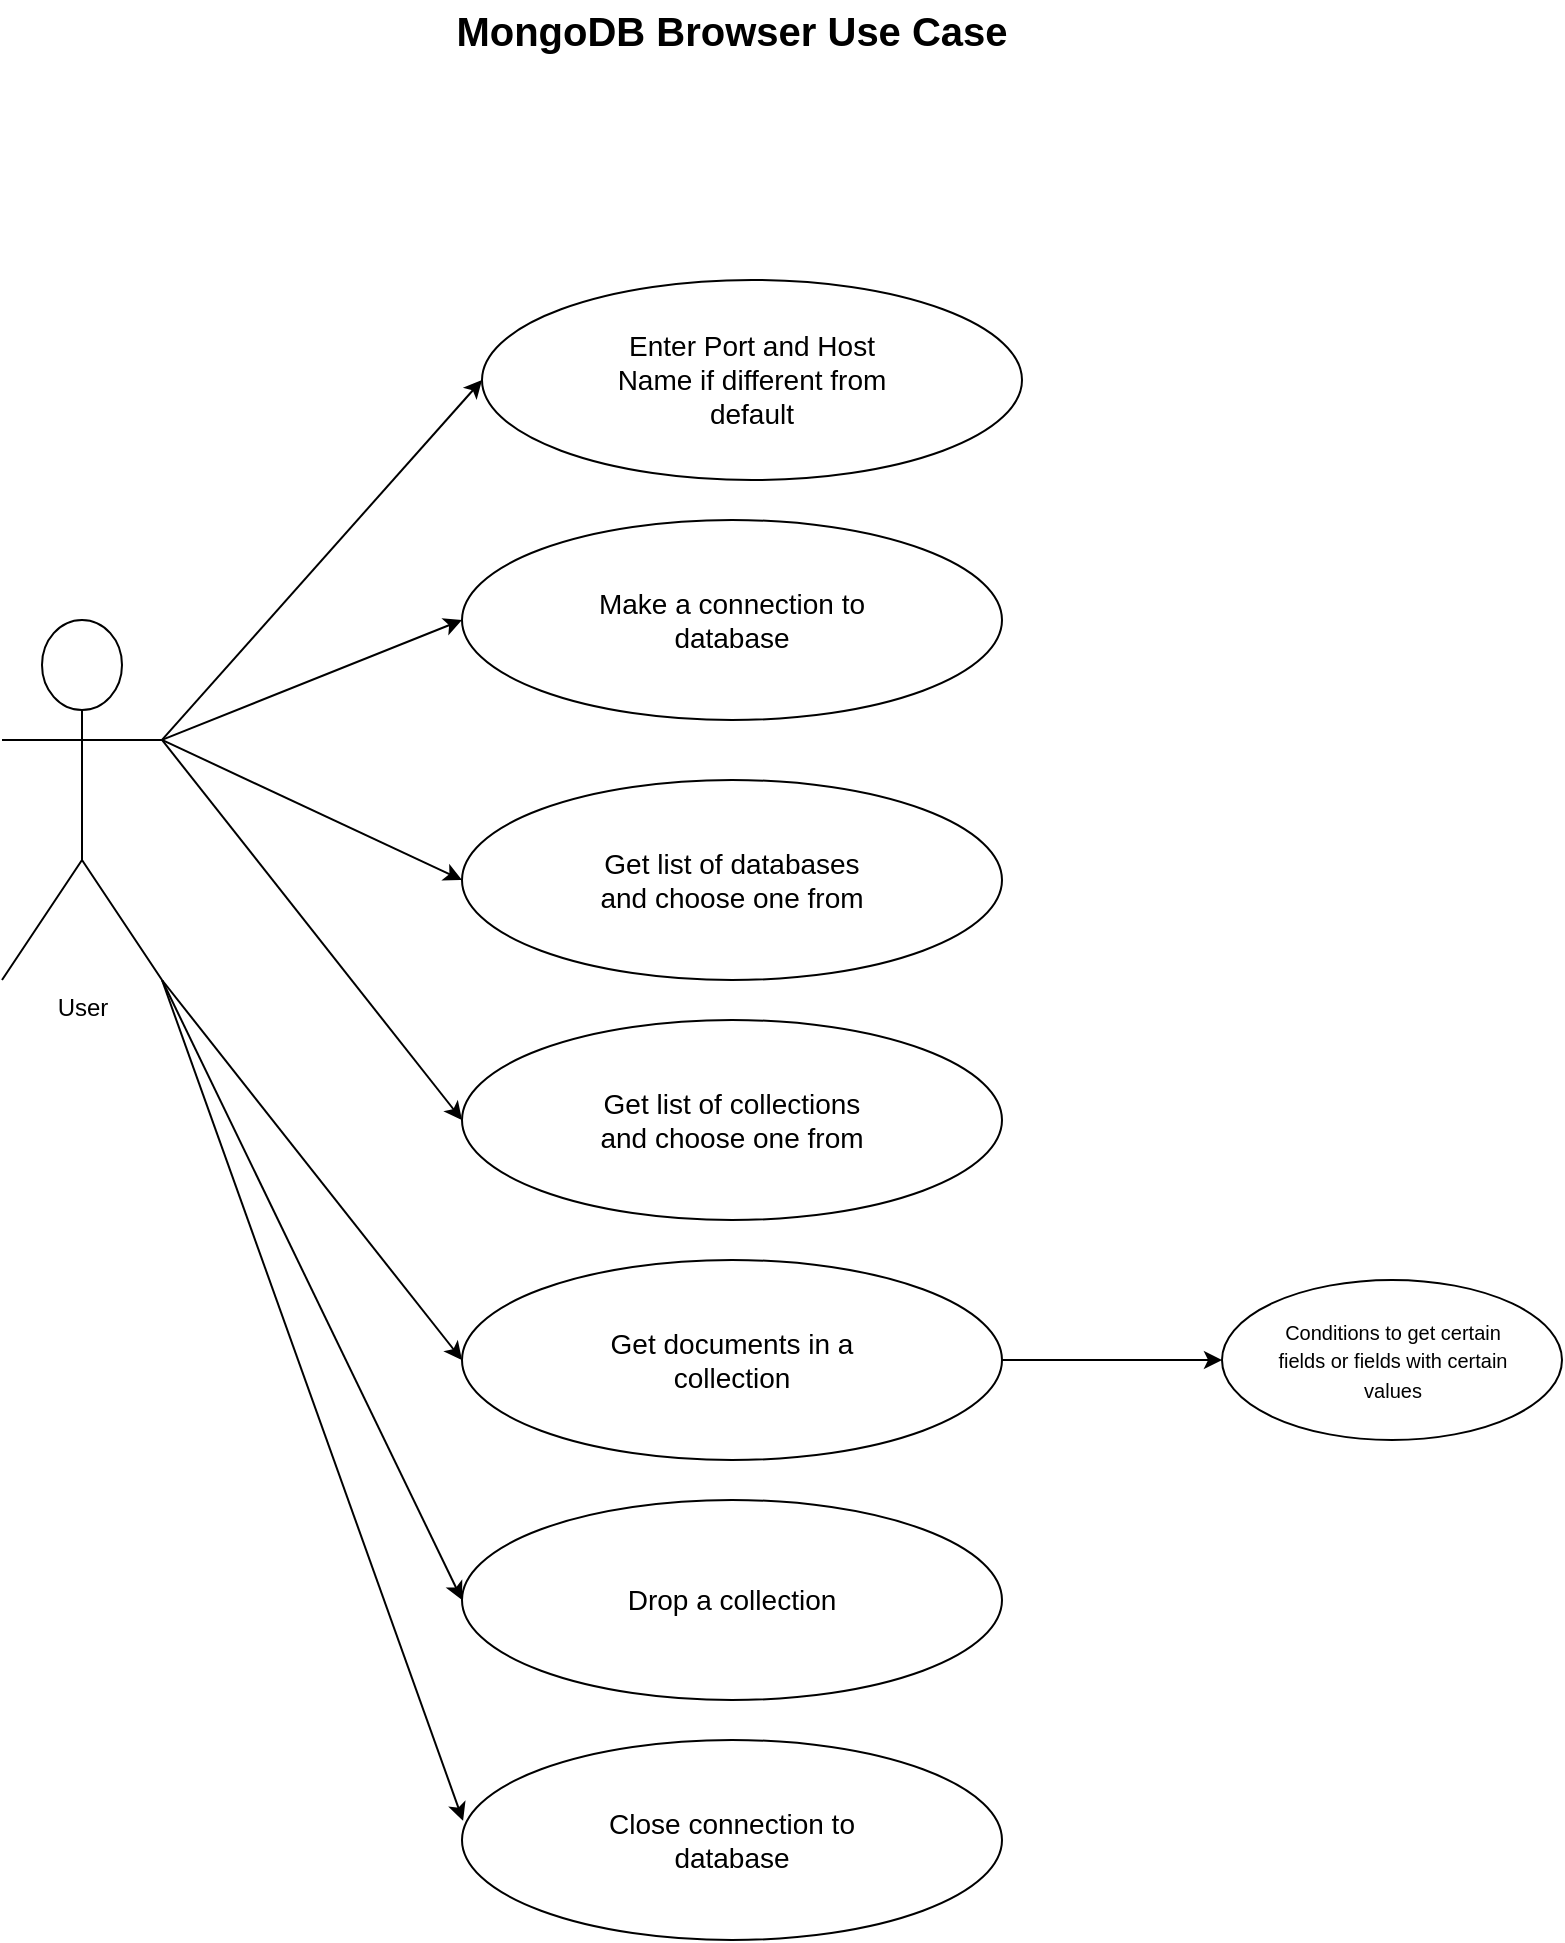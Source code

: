 <mxfile version="21.1.2" type="device">
  <diagram name="Page-1" id="q-zzlA74WRy8wm36Sddu">
    <mxGraphModel dx="1626" dy="992" grid="1" gridSize="10" guides="1" tooltips="1" connect="1" arrows="1" fold="1" page="1" pageScale="1" pageWidth="3300" pageHeight="4681" background="#FFFFFF" math="0" shadow="0">
      <root>
        <mxCell id="0" />
        <mxCell id="1" parent="0" />
        <mxCell id="pEg-I3mhhF6CJV2ZaI4n-1" value="&lt;font style=&quot;font-size: 20px;&quot;&gt;&lt;b&gt;MongoDB Browser Use Case&lt;/b&gt;&lt;/font&gt;" style="text;html=1;strokeColor=none;fillColor=none;align=center;verticalAlign=middle;whiteSpace=wrap;rounded=0;" vertex="1" parent="1">
          <mxGeometry x="460" y="50" width="310" height="30" as="geometry" />
        </mxCell>
        <mxCell id="pEg-I3mhhF6CJV2ZaI4n-2" value="User" style="shape=umlActor;verticalLabelPosition=bottom;verticalAlign=top;html=1;outlineConnect=0;" vertex="1" parent="1">
          <mxGeometry x="250" y="360" width="80" height="180" as="geometry" />
        </mxCell>
        <mxCell id="pEg-I3mhhF6CJV2ZaI4n-5" value="" style="ellipse;whiteSpace=wrap;html=1;" vertex="1" parent="1">
          <mxGeometry x="490" y="190" width="270" height="100" as="geometry" />
        </mxCell>
        <mxCell id="pEg-I3mhhF6CJV2ZaI4n-6" value="" style="ellipse;whiteSpace=wrap;html=1;" vertex="1" parent="1">
          <mxGeometry x="480" y="560" width="270" height="100" as="geometry" />
        </mxCell>
        <mxCell id="pEg-I3mhhF6CJV2ZaI4n-7" value="" style="ellipse;whiteSpace=wrap;html=1;" vertex="1" parent="1">
          <mxGeometry x="480" y="440" width="270" height="100" as="geometry" />
        </mxCell>
        <mxCell id="pEg-I3mhhF6CJV2ZaI4n-9" value="" style="endArrow=classic;html=1;rounded=0;exitX=1;exitY=0.333;exitDx=0;exitDy=0;exitPerimeter=0;entryX=0;entryY=0.5;entryDx=0;entryDy=0;" edge="1" parent="1" source="pEg-I3mhhF6CJV2ZaI4n-2" target="pEg-I3mhhF6CJV2ZaI4n-5">
          <mxGeometry width="50" height="50" relative="1" as="geometry">
            <mxPoint x="340" y="420" as="sourcePoint" />
            <mxPoint x="390" y="370" as="targetPoint" />
          </mxGeometry>
        </mxCell>
        <mxCell id="pEg-I3mhhF6CJV2ZaI4n-10" value="" style="endArrow=classic;html=1;rounded=0;exitX=1;exitY=0.333;exitDx=0;exitDy=0;exitPerimeter=0;entryX=0;entryY=0.5;entryDx=0;entryDy=0;" edge="1" parent="1" source="pEg-I3mhhF6CJV2ZaI4n-2" target="pEg-I3mhhF6CJV2ZaI4n-7">
          <mxGeometry width="50" height="50" relative="1" as="geometry">
            <mxPoint x="330" y="440" as="sourcePoint" />
            <mxPoint x="480" y="390" as="targetPoint" />
          </mxGeometry>
        </mxCell>
        <mxCell id="pEg-I3mhhF6CJV2ZaI4n-11" value="" style="endArrow=classic;html=1;rounded=0;exitX=1;exitY=0.333;exitDx=0;exitDy=0;exitPerimeter=0;entryX=0;entryY=0.5;entryDx=0;entryDy=0;" edge="1" parent="1" source="pEg-I3mhhF6CJV2ZaI4n-2" target="pEg-I3mhhF6CJV2ZaI4n-6">
          <mxGeometry width="50" height="50" relative="1" as="geometry">
            <mxPoint x="310" y="470" as="sourcePoint" />
            <mxPoint x="460" y="540" as="targetPoint" />
          </mxGeometry>
        </mxCell>
        <mxCell id="pEg-I3mhhF6CJV2ZaI4n-12" value="&lt;font style=&quot;font-size: 14px;&quot;&gt;Enter Port and Host Name if different from default&lt;/font&gt;" style="text;html=1;strokeColor=none;fillColor=none;align=center;verticalAlign=middle;whiteSpace=wrap;rounded=0;" vertex="1" parent="1">
          <mxGeometry x="555" y="217.5" width="140" height="45" as="geometry" />
        </mxCell>
        <mxCell id="pEg-I3mhhF6CJV2ZaI4n-13" value="&lt;font style=&quot;font-size: 14px;&quot;&gt;Get list of databases and choose one from&lt;/font&gt;" style="text;html=1;strokeColor=none;fillColor=none;align=center;verticalAlign=middle;whiteSpace=wrap;rounded=0;" vertex="1" parent="1">
          <mxGeometry x="545" y="467.5" width="140" height="45" as="geometry" />
        </mxCell>
        <mxCell id="pEg-I3mhhF6CJV2ZaI4n-14" value="&lt;font style=&quot;font-size: 14px;&quot;&gt;Get list of collections and choose one from&lt;/font&gt;" style="text;html=1;strokeColor=none;fillColor=none;align=center;verticalAlign=middle;whiteSpace=wrap;rounded=0;" vertex="1" parent="1">
          <mxGeometry x="545" y="587.5" width="140" height="45" as="geometry" />
        </mxCell>
        <mxCell id="pEg-I3mhhF6CJV2ZaI4n-16" value="" style="ellipse;whiteSpace=wrap;html=1;" vertex="1" parent="1">
          <mxGeometry x="480" y="680" width="270" height="100" as="geometry" />
        </mxCell>
        <mxCell id="pEg-I3mhhF6CJV2ZaI4n-17" value="" style="endArrow=classic;html=1;rounded=0;entryX=0;entryY=0.5;entryDx=0;entryDy=0;exitX=1;exitY=1;exitDx=0;exitDy=0;exitPerimeter=0;" edge="1" target="pEg-I3mhhF6CJV2ZaI4n-16" parent="1" source="pEg-I3mhhF6CJV2ZaI4n-2">
          <mxGeometry width="50" height="50" relative="1" as="geometry">
            <mxPoint x="340" y="550" as="sourcePoint" />
            <mxPoint x="430" y="587.5" as="targetPoint" />
          </mxGeometry>
        </mxCell>
        <mxCell id="pEg-I3mhhF6CJV2ZaI4n-15" value="&lt;font style=&quot;font-size: 14px;&quot;&gt;Get documents in a collection&lt;/font&gt;" style="text;html=1;strokeColor=none;fillColor=none;align=center;verticalAlign=middle;whiteSpace=wrap;rounded=0;" vertex="1" parent="1">
          <mxGeometry x="545" y="707.5" width="140" height="45" as="geometry" />
        </mxCell>
        <mxCell id="pEg-I3mhhF6CJV2ZaI4n-18" value="" style="endArrow=classic;html=1;rounded=0;exitX=1;exitY=0.5;exitDx=0;exitDy=0;entryX=0;entryY=0.5;entryDx=0;entryDy=0;" edge="1" parent="1" source="pEg-I3mhhF6CJV2ZaI4n-16" target="pEg-I3mhhF6CJV2ZaI4n-19">
          <mxGeometry width="50" height="50" relative="1" as="geometry">
            <mxPoint x="770" y="710" as="sourcePoint" />
            <mxPoint x="850" y="730" as="targetPoint" />
          </mxGeometry>
        </mxCell>
        <mxCell id="pEg-I3mhhF6CJV2ZaI4n-19" value="" style="ellipse;whiteSpace=wrap;html=1;" vertex="1" parent="1">
          <mxGeometry x="860" y="690" width="170" height="80" as="geometry" />
        </mxCell>
        <mxCell id="pEg-I3mhhF6CJV2ZaI4n-21" value="&lt;font style=&quot;font-size: 10px;&quot;&gt;Conditions to get certain fields or fields with certain values&lt;/font&gt;" style="text;html=1;strokeColor=none;fillColor=none;align=center;verticalAlign=middle;whiteSpace=wrap;rounded=0;" vertex="1" parent="1">
          <mxGeometry x="877.5" y="712.5" width="135" height="35" as="geometry" />
        </mxCell>
        <mxCell id="pEg-I3mhhF6CJV2ZaI4n-22" value="" style="ellipse;whiteSpace=wrap;html=1;" vertex="1" parent="1">
          <mxGeometry x="480" y="800" width="270" height="100" as="geometry" />
        </mxCell>
        <mxCell id="pEg-I3mhhF6CJV2ZaI4n-23" value="&lt;font style=&quot;font-size: 14px;&quot;&gt;Drop a collection&lt;/font&gt;" style="text;html=1;strokeColor=none;fillColor=none;align=center;verticalAlign=middle;whiteSpace=wrap;rounded=0;" vertex="1" parent="1">
          <mxGeometry x="545" y="827.5" width="140" height="45" as="geometry" />
        </mxCell>
        <mxCell id="pEg-I3mhhF6CJV2ZaI4n-24" value="" style="endArrow=classic;html=1;rounded=0;entryX=0;entryY=0.5;entryDx=0;entryDy=0;exitX=1;exitY=1;exitDx=0;exitDy=0;exitPerimeter=0;" edge="1" target="pEg-I3mhhF6CJV2ZaI4n-22" parent="1" source="pEg-I3mhhF6CJV2ZaI4n-2">
          <mxGeometry width="50" height="50" relative="1" as="geometry">
            <mxPoint x="330" y="650" as="sourcePoint" />
            <mxPoint x="430" y="707.5" as="targetPoint" />
          </mxGeometry>
        </mxCell>
        <mxCell id="pEg-I3mhhF6CJV2ZaI4n-25" value="" style="ellipse;whiteSpace=wrap;html=1;" vertex="1" parent="1">
          <mxGeometry x="480" y="920" width="270" height="100" as="geometry" />
        </mxCell>
        <mxCell id="pEg-I3mhhF6CJV2ZaI4n-26" value="&lt;font style=&quot;font-size: 14px;&quot;&gt;Close connection to database&lt;/font&gt;" style="text;html=1;strokeColor=none;fillColor=none;align=center;verticalAlign=middle;whiteSpace=wrap;rounded=0;" vertex="1" parent="1">
          <mxGeometry x="545" y="947.5" width="140" height="45" as="geometry" />
        </mxCell>
        <mxCell id="pEg-I3mhhF6CJV2ZaI4n-27" value="" style="endArrow=classic;html=1;rounded=0;entryX=0.002;entryY=0.404;entryDx=0;entryDy=0;entryPerimeter=0;" edge="1" parent="1" target="pEg-I3mhhF6CJV2ZaI4n-25">
          <mxGeometry width="50" height="50" relative="1" as="geometry">
            <mxPoint x="330" y="540" as="sourcePoint" />
            <mxPoint x="450" y="970" as="targetPoint" />
          </mxGeometry>
        </mxCell>
        <mxCell id="pEg-I3mhhF6CJV2ZaI4n-28" value="" style="ellipse;whiteSpace=wrap;html=1;" vertex="1" parent="1">
          <mxGeometry x="480" y="310" width="270" height="100" as="geometry" />
        </mxCell>
        <mxCell id="pEg-I3mhhF6CJV2ZaI4n-29" value="&lt;font style=&quot;font-size: 14px;&quot;&gt;Make a connection to database&lt;/font&gt;" style="text;html=1;strokeColor=none;fillColor=none;align=center;verticalAlign=middle;whiteSpace=wrap;rounded=0;" vertex="1" parent="1">
          <mxGeometry x="545" y="337.5" width="140" height="45" as="geometry" />
        </mxCell>
        <mxCell id="pEg-I3mhhF6CJV2ZaI4n-30" value="" style="endArrow=classic;html=1;rounded=0;exitX=1;exitY=0.333;exitDx=0;exitDy=0;exitPerimeter=0;entryX=0;entryY=0.5;entryDx=0;entryDy=0;" edge="1" parent="1" source="pEg-I3mhhF6CJV2ZaI4n-2" target="pEg-I3mhhF6CJV2ZaI4n-28">
          <mxGeometry width="50" height="50" relative="1" as="geometry">
            <mxPoint x="320" y="325" as="sourcePoint" />
            <mxPoint x="470" y="395" as="targetPoint" />
          </mxGeometry>
        </mxCell>
      </root>
    </mxGraphModel>
  </diagram>
</mxfile>
